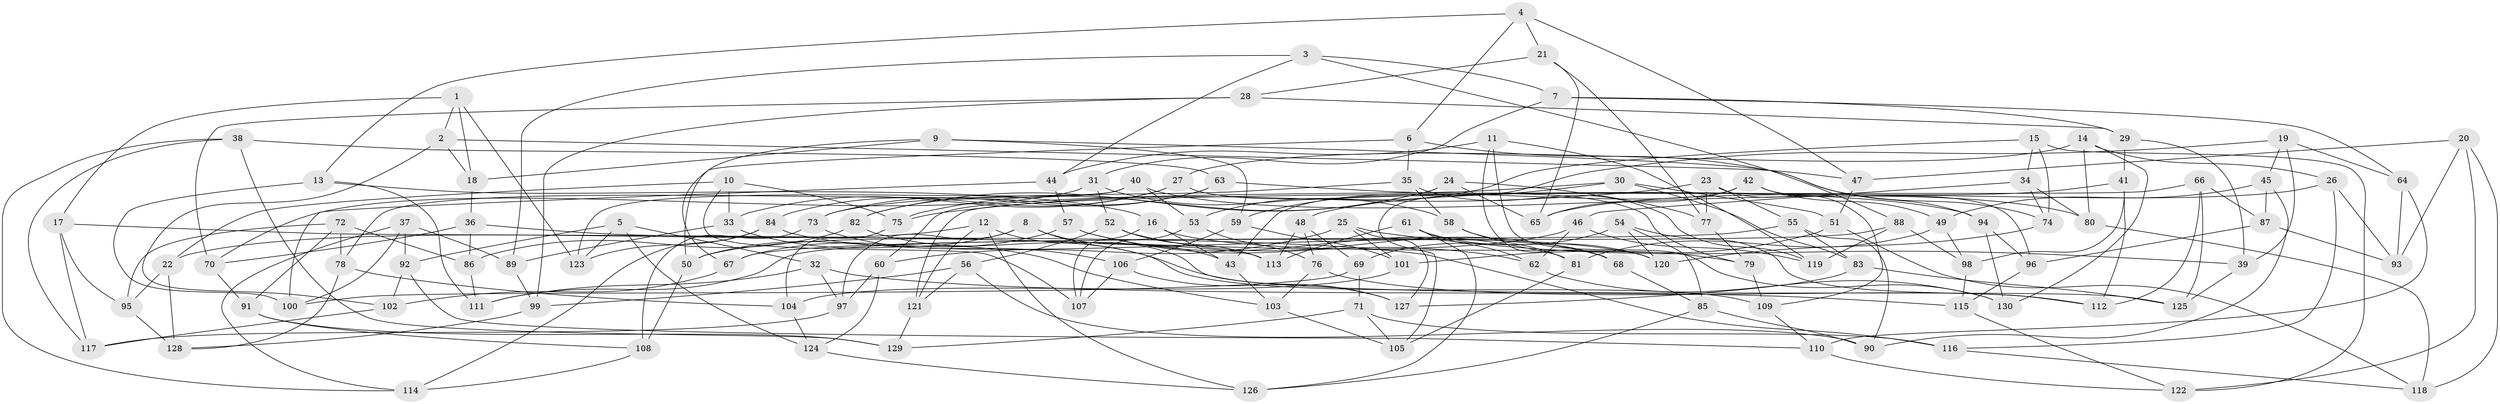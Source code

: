 // Generated by graph-tools (version 1.1) at 2025/16/03/09/25 04:16:40]
// undirected, 130 vertices, 260 edges
graph export_dot {
graph [start="1"]
  node [color=gray90,style=filled];
  1;
  2;
  3;
  4;
  5;
  6;
  7;
  8;
  9;
  10;
  11;
  12;
  13;
  14;
  15;
  16;
  17;
  18;
  19;
  20;
  21;
  22;
  23;
  24;
  25;
  26;
  27;
  28;
  29;
  30;
  31;
  32;
  33;
  34;
  35;
  36;
  37;
  38;
  39;
  40;
  41;
  42;
  43;
  44;
  45;
  46;
  47;
  48;
  49;
  50;
  51;
  52;
  53;
  54;
  55;
  56;
  57;
  58;
  59;
  60;
  61;
  62;
  63;
  64;
  65;
  66;
  67;
  68;
  69;
  70;
  71;
  72;
  73;
  74;
  75;
  76;
  77;
  78;
  79;
  80;
  81;
  82;
  83;
  84;
  85;
  86;
  87;
  88;
  89;
  90;
  91;
  92;
  93;
  94;
  95;
  96;
  97;
  98;
  99;
  100;
  101;
  102;
  103;
  104;
  105;
  106;
  107;
  108;
  109;
  110;
  111;
  112;
  113;
  114;
  115;
  116;
  117;
  118;
  119;
  120;
  121;
  122;
  123;
  124;
  125;
  126;
  127;
  128;
  129;
  130;
  1 -- 123;
  1 -- 18;
  1 -- 2;
  1 -- 17;
  2 -- 102;
  2 -- 18;
  2 -- 47;
  3 -- 7;
  3 -- 88;
  3 -- 89;
  3 -- 44;
  4 -- 21;
  4 -- 13;
  4 -- 47;
  4 -- 6;
  5 -- 32;
  5 -- 124;
  5 -- 123;
  5 -- 92;
  6 -- 35;
  6 -- 50;
  6 -- 94;
  7 -- 31;
  7 -- 64;
  7 -- 29;
  8 -- 43;
  8 -- 97;
  8 -- 50;
  8 -- 127;
  9 -- 18;
  9 -- 74;
  9 -- 67;
  9 -- 59;
  10 -- 22;
  10 -- 33;
  10 -- 107;
  10 -- 75;
  11 -- 68;
  11 -- 119;
  11 -- 130;
  11 -- 44;
  12 -- 126;
  12 -- 125;
  12 -- 22;
  12 -- 121;
  13 -- 100;
  13 -- 111;
  13 -- 16;
  14 -- 80;
  14 -- 27;
  14 -- 130;
  14 -- 26;
  15 -- 53;
  15 -- 122;
  15 -- 34;
  15 -- 74;
  16 -- 79;
  16 -- 43;
  16 -- 107;
  17 -- 113;
  17 -- 117;
  17 -- 95;
  18 -- 36;
  19 -- 45;
  19 -- 64;
  19 -- 105;
  19 -- 39;
  20 -- 93;
  20 -- 122;
  20 -- 47;
  20 -- 118;
  21 -- 77;
  21 -- 65;
  21 -- 28;
  22 -- 95;
  22 -- 128;
  23 -- 75;
  23 -- 109;
  23 -- 55;
  23 -- 77;
  24 -- 65;
  24 -- 82;
  24 -- 77;
  24 -- 75;
  25 -- 127;
  25 -- 60;
  25 -- 101;
  25 -- 39;
  26 -- 116;
  26 -- 65;
  26 -- 93;
  27 -- 84;
  27 -- 79;
  27 -- 33;
  28 -- 70;
  28 -- 99;
  28 -- 29;
  29 -- 39;
  29 -- 41;
  30 -- 83;
  30 -- 51;
  30 -- 59;
  30 -- 60;
  31 -- 52;
  31 -- 70;
  31 -- 58;
  32 -- 111;
  32 -- 97;
  32 -- 115;
  33 -- 103;
  33 -- 89;
  34 -- 80;
  34 -- 74;
  34 -- 46;
  35 -- 58;
  35 -- 119;
  35 -- 73;
  36 -- 70;
  36 -- 86;
  36 -- 116;
  37 -- 100;
  37 -- 92;
  37 -- 114;
  37 -- 89;
  38 -- 129;
  38 -- 117;
  38 -- 114;
  38 -- 63;
  39 -- 125;
  40 -- 53;
  40 -- 123;
  40 -- 78;
  40 -- 80;
  41 -- 98;
  41 -- 48;
  41 -- 112;
  42 -- 65;
  42 -- 96;
  42 -- 43;
  42 -- 49;
  43 -- 103;
  44 -- 57;
  44 -- 100;
  45 -- 87;
  45 -- 90;
  45 -- 49;
  46 -- 119;
  46 -- 62;
  46 -- 50;
  47 -- 51;
  48 -- 76;
  48 -- 113;
  48 -- 69;
  49 -- 81;
  49 -- 98;
  50 -- 108;
  51 -- 101;
  51 -- 118;
  52 -- 113;
  52 -- 56;
  52 -- 68;
  53 -- 76;
  53 -- 107;
  54 -- 69;
  54 -- 120;
  54 -- 85;
  54 -- 112;
  55 -- 90;
  55 -- 67;
  55 -- 83;
  56 -- 99;
  56 -- 90;
  56 -- 121;
  57 -- 62;
  57 -- 67;
  57 -- 81;
  58 -- 81;
  58 -- 68;
  59 -- 106;
  59 -- 101;
  60 -- 124;
  60 -- 97;
  61 -- 62;
  61 -- 113;
  61 -- 126;
  61 -- 120;
  62 -- 130;
  63 -- 82;
  63 -- 94;
  63 -- 73;
  64 -- 93;
  64 -- 110;
  66 -- 87;
  66 -- 125;
  66 -- 112;
  66 -- 121;
  67 -- 102;
  68 -- 85;
  69 -- 71;
  69 -- 100;
  70 -- 91;
  71 -- 105;
  71 -- 116;
  71 -- 129;
  72 -- 95;
  72 -- 91;
  72 -- 78;
  72 -- 86;
  73 -- 108;
  73 -- 106;
  74 -- 120;
  75 -- 104;
  76 -- 103;
  76 -- 112;
  77 -- 79;
  78 -- 128;
  78 -- 104;
  79 -- 109;
  80 -- 118;
  81 -- 105;
  82 -- 86;
  82 -- 109;
  83 -- 127;
  83 -- 125;
  84 -- 123;
  84 -- 120;
  84 -- 114;
  85 -- 126;
  85 -- 90;
  86 -- 111;
  87 -- 96;
  87 -- 93;
  88 -- 98;
  88 -- 111;
  88 -- 119;
  89 -- 99;
  91 -- 129;
  91 -- 108;
  92 -- 102;
  92 -- 110;
  94 -- 96;
  94 -- 130;
  95 -- 128;
  96 -- 115;
  97 -- 117;
  98 -- 115;
  99 -- 128;
  101 -- 104;
  102 -- 117;
  103 -- 105;
  104 -- 124;
  106 -- 107;
  106 -- 127;
  108 -- 114;
  109 -- 110;
  110 -- 122;
  115 -- 122;
  116 -- 118;
  121 -- 129;
  124 -- 126;
}
